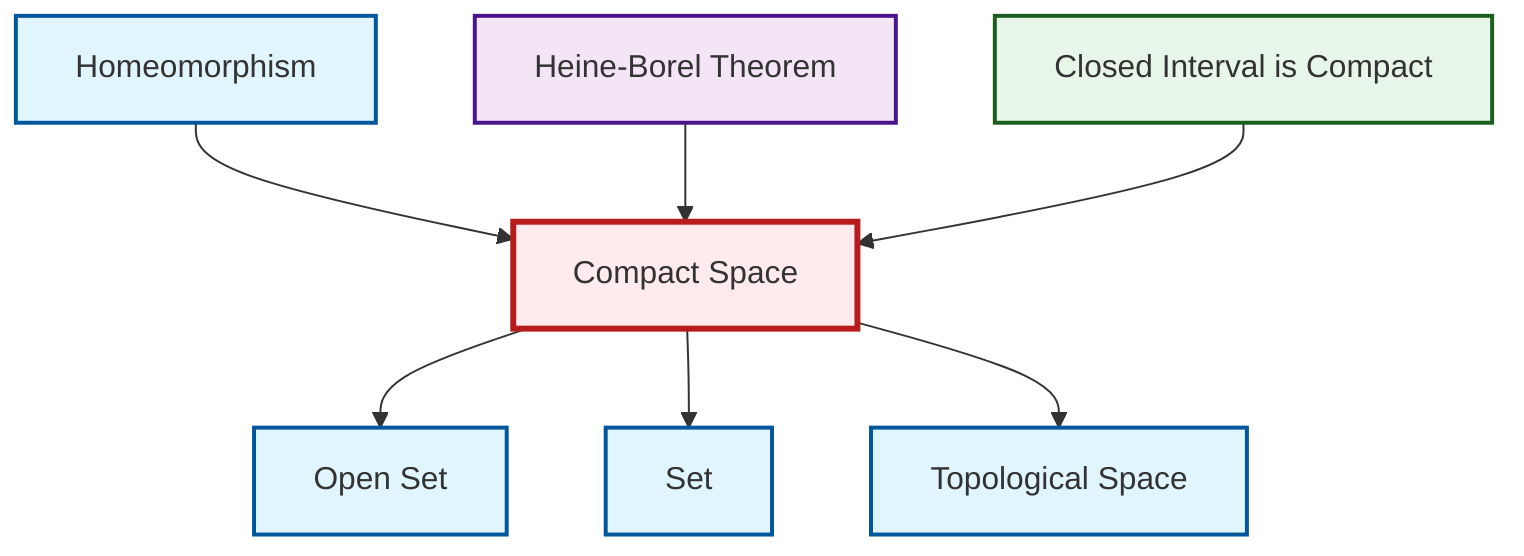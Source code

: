 graph TD
    classDef definition fill:#e1f5fe,stroke:#01579b,stroke-width:2px
    classDef theorem fill:#f3e5f5,stroke:#4a148c,stroke-width:2px
    classDef axiom fill:#fff3e0,stroke:#e65100,stroke-width:2px
    classDef example fill:#e8f5e9,stroke:#1b5e20,stroke-width:2px
    classDef current fill:#ffebee,stroke:#b71c1c,stroke-width:3px
    def-open-set["Open Set"]:::definition
    def-homeomorphism["Homeomorphism"]:::definition
    def-compact["Compact Space"]:::definition
    thm-heine-borel["Heine-Borel Theorem"]:::theorem
    def-topological-space["Topological Space"]:::definition
    ex-closed-interval-compact["Closed Interval is Compact"]:::example
    def-set["Set"]:::definition
    def-homeomorphism --> def-compact
    thm-heine-borel --> def-compact
    def-compact --> def-open-set
    ex-closed-interval-compact --> def-compact
    def-compact --> def-set
    def-compact --> def-topological-space
    class def-compact current